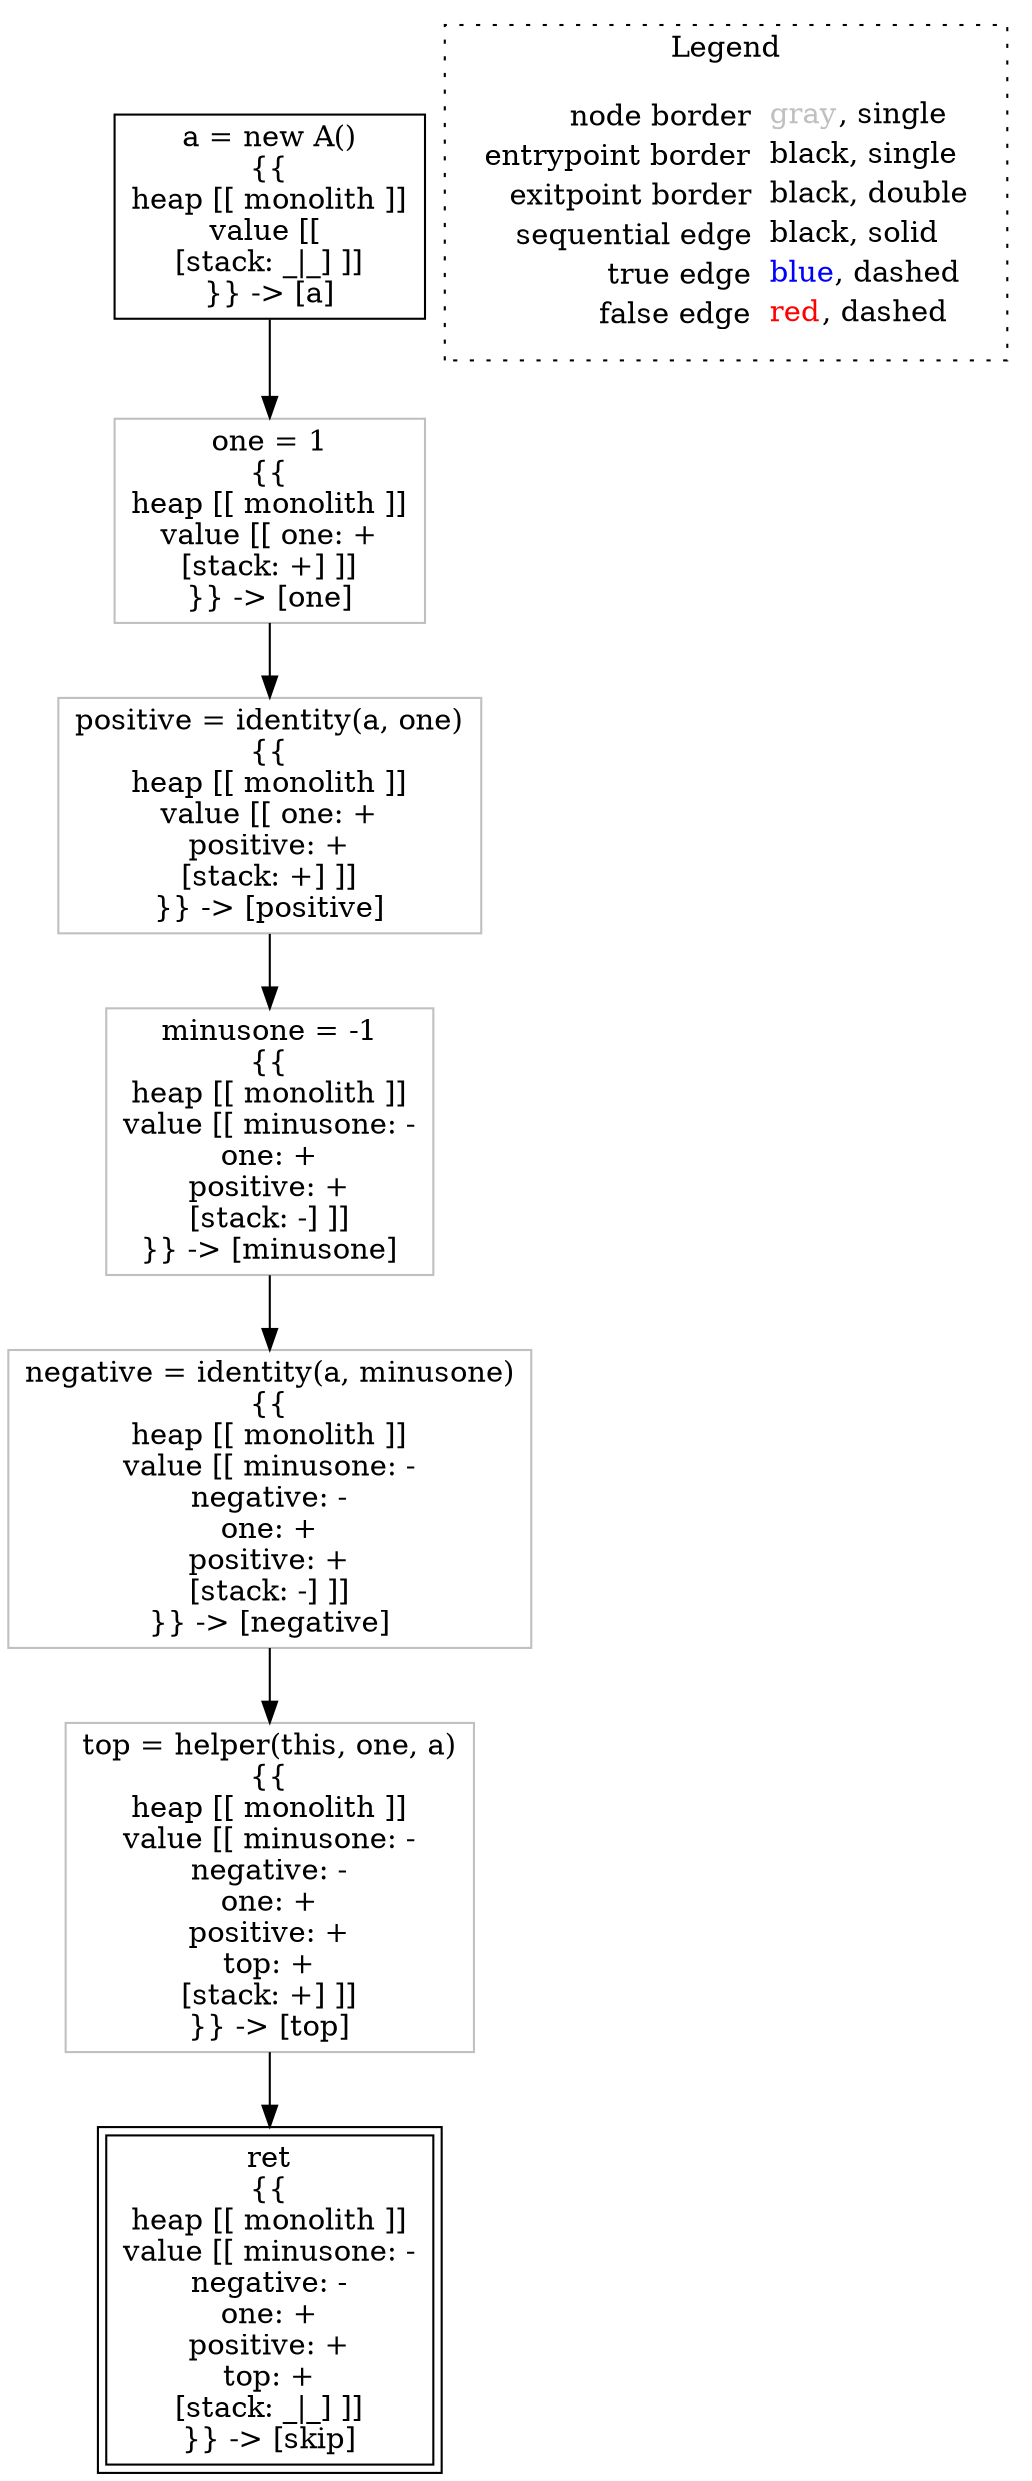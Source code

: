 digraph {
	"node0" [shape="rect",color="black",label=<a = new A()<BR/>{{<BR/>heap [[ monolith ]]<BR/>value [[ <BR/>[stack: _|_] ]]<BR/>}} -&gt; [a]>];
	"node1" [shape="rect",color="gray",label=<top = helper(this, one, a)<BR/>{{<BR/>heap [[ monolith ]]<BR/>value [[ minusone: -<BR/>negative: -<BR/>one: +<BR/>positive: +<BR/>top: +<BR/>[stack: +] ]]<BR/>}} -&gt; [top]>];
	"node2" [shape="rect",color="black",peripheries="2",label=<ret<BR/>{{<BR/>heap [[ monolith ]]<BR/>value [[ minusone: -<BR/>negative: -<BR/>one: +<BR/>positive: +<BR/>top: +<BR/>[stack: _|_] ]]<BR/>}} -&gt; [skip]>];
	"node3" [shape="rect",color="gray",label=<positive = identity(a, one)<BR/>{{<BR/>heap [[ monolith ]]<BR/>value [[ one: +<BR/>positive: +<BR/>[stack: +] ]]<BR/>}} -&gt; [positive]>];
	"node4" [shape="rect",color="gray",label=<minusone = -1<BR/>{{<BR/>heap [[ monolith ]]<BR/>value [[ minusone: -<BR/>one: +<BR/>positive: +<BR/>[stack: -] ]]<BR/>}} -&gt; [minusone]>];
	"node5" [shape="rect",color="gray",label=<one = 1<BR/>{{<BR/>heap [[ monolith ]]<BR/>value [[ one: +<BR/>[stack: +] ]]<BR/>}} -&gt; [one]>];
	"node6" [shape="rect",color="gray",label=<negative = identity(a, minusone)<BR/>{{<BR/>heap [[ monolith ]]<BR/>value [[ minusone: -<BR/>negative: -<BR/>one: +<BR/>positive: +<BR/>[stack: -] ]]<BR/>}} -&gt; [negative]>];
	"node1" -> "node2" [color="black"];
	"node3" -> "node4" [color="black"];
	"node4" -> "node6" [color="black"];
	"node5" -> "node3" [color="black"];
	"node6" -> "node1" [color="black"];
	"node0" -> "node5" [color="black"];
subgraph cluster_legend {
	label="Legend";
	style=dotted;
	node [shape=plaintext];
	"legend" [label=<<table border="0" cellpadding="2" cellspacing="0" cellborder="0"><tr><td align="right">node border&nbsp;</td><td align="left"><font color="gray">gray</font>, single</td></tr><tr><td align="right">entrypoint border&nbsp;</td><td align="left"><font color="black">black</font>, single</td></tr><tr><td align="right">exitpoint border&nbsp;</td><td align="left"><font color="black">black</font>, double</td></tr><tr><td align="right">sequential edge&nbsp;</td><td align="left"><font color="black">black</font>, solid</td></tr><tr><td align="right">true edge&nbsp;</td><td align="left"><font color="blue">blue</font>, dashed</td></tr><tr><td align="right">false edge&nbsp;</td><td align="left"><font color="red">red</font>, dashed</td></tr></table>>];
}

}
